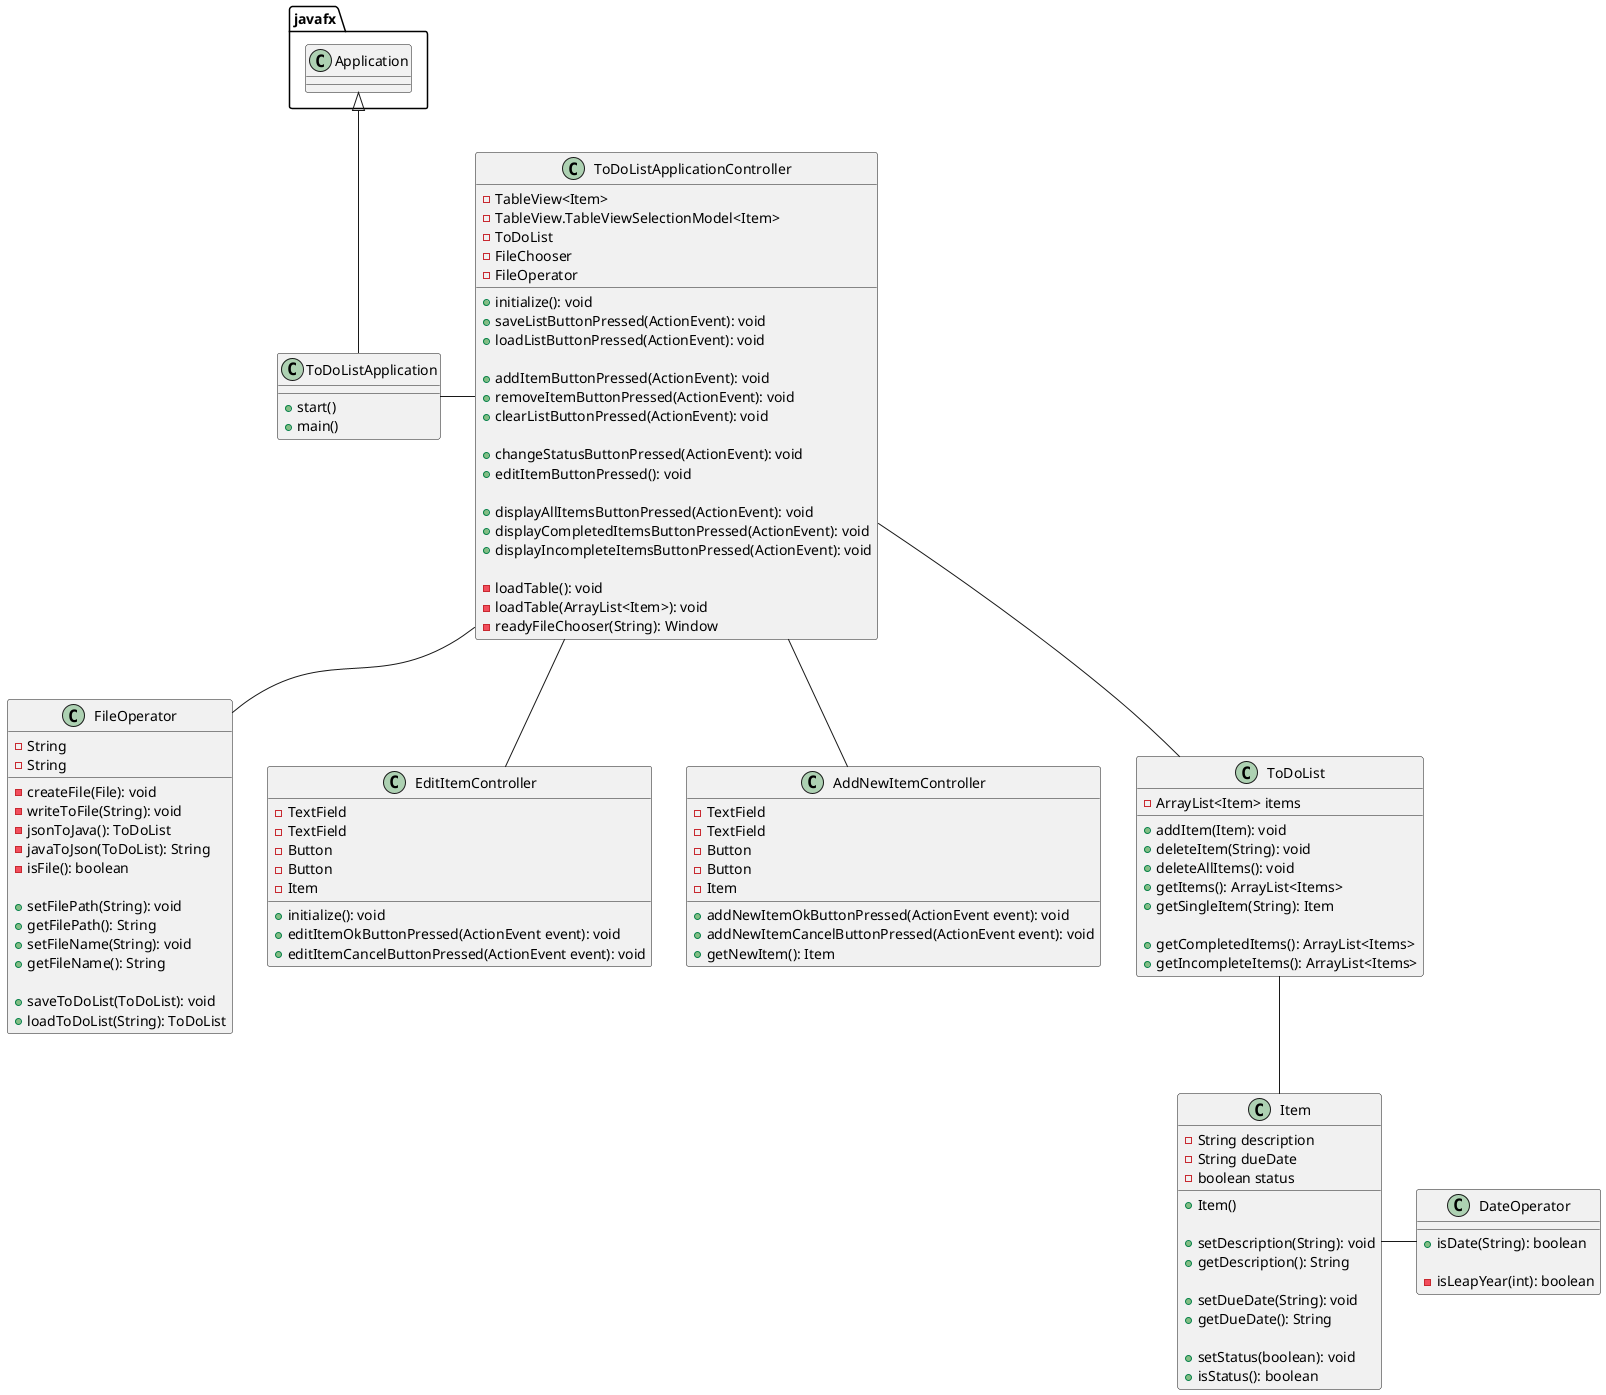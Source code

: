 @startuml
class ToDoListApplication {
    + start()
    + main()
}
class FileOperator {
    - String
    - String

    - createFile(File): void
    - writeToFile(String): void
    - jsonToJava(): ToDoList
    - javaToJson(ToDoList): String
    - isFile(): boolean

    + setFilePath(String): void
    + getFilePath(): String
    + setFileName(String): void
    + getFileName(): String

    + saveToDoList(ToDoList): void
    + loadToDoList(String): ToDoList
}

class EditItemController {
    - TextField
    - TextField
    - Button
    - Button
    - Item

    + initialize(): void
    + editItemOkButtonPressed(ActionEvent event): void
    + editItemCancelButtonPressed(ActionEvent event): void
}

class AddNewItemController {
    - TextField
    - TextField
    - Button
    - Button
    - Item

    + addNewItemOkButtonPressed(ActionEvent event): void
    + addNewItemCancelButtonPressed(ActionEvent event): void
    + getNewItem(): Item
}

class DateOperator {
    + isDate(String): boolean

    - isLeapYear(int): boolean
}
class ToDoListApplicationController {
    - TableView<Item>
    - TableView.TableViewSelectionModel<Item>
    - ToDoList
    - FileChooser
    - FileOperator

    + initialize(): void
    + saveListButtonPressed(ActionEvent): void
    + loadListButtonPressed(ActionEvent): void

    + addItemButtonPressed(ActionEvent): void
    + removeItemButtonPressed(ActionEvent): void
    + clearListButtonPressed(ActionEvent): void

    + changeStatusButtonPressed(ActionEvent): void
    + editItemButtonPressed(): void

    + displayAllItemsButtonPressed(ActionEvent): void
    + displayCompletedItemsButtonPressed(ActionEvent): void
    + displayIncompleteItemsButtonPressed(ActionEvent): void

    - loadTable(): void
    - loadTable(ArrayList<Item>): void
    - readyFileChooser(String): Window
}

class ToDoList {
    - ArrayList<Item> items

    + addItem(Item): void
    + deleteItem(String): void
    + deleteAllItems(): void
    + getItems(): ArrayList<Items>
    + getSingleItem(String): Item

    + getCompletedItems(): ArrayList<Items>
    + getIncompleteItems(): ArrayList<Items>
}

class Item {
    - String description
    - String dueDate
    - boolean status

    + Item()

    + setDescription(String): void
    + getDescription(): String

    + setDueDate(String): void
    + getDueDate(): String

    + setStatus(boolean): void
    + isStatus(): boolean
}

javafx.Application <|-- ToDoListApplication
ToDoListApplication - ToDoListApplicationController
ToDoListApplicationController -- AddNewItemController
ToDoListApplicationController -- EditItemController
ToDoListApplicationController -- ToDoList
ToDoListApplicationController -- FileOperator
ToDoList -- Item
Item - DateOperator

@enduml